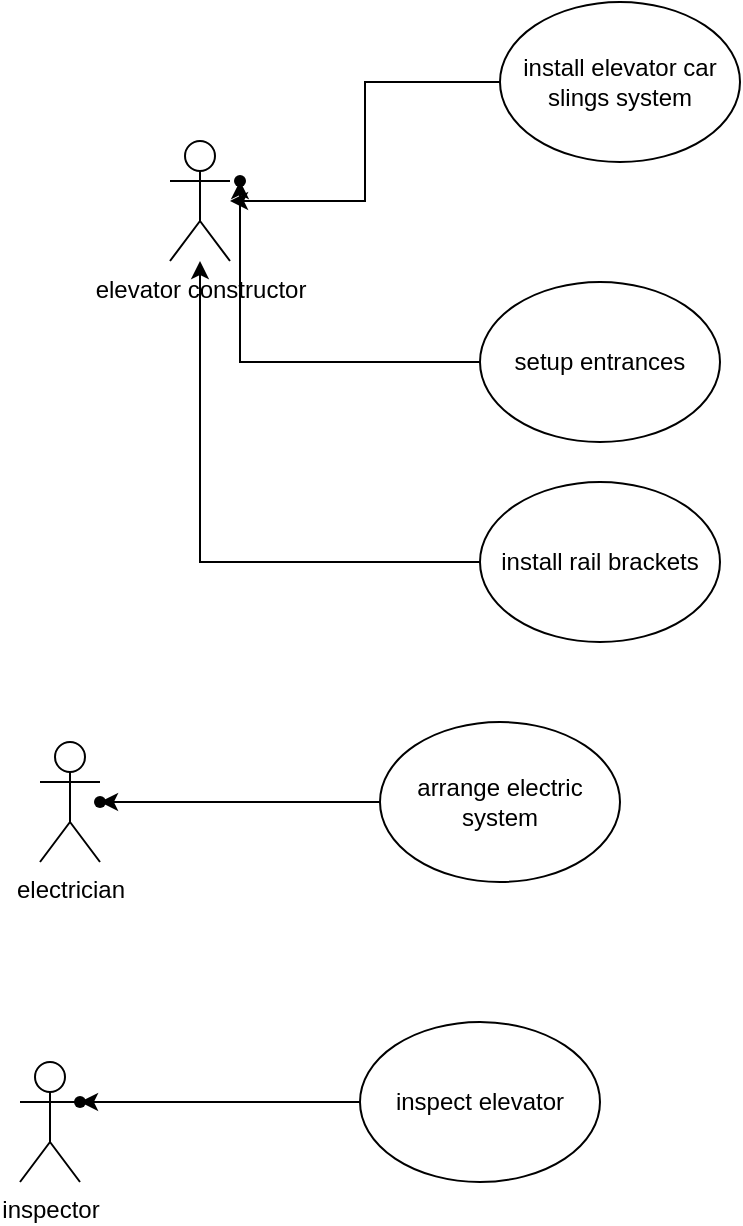 <mxfile version="15.4.1" type="github">
  <diagram id="on9B8JQCD6jIzvyLhSy-" name="Page-1">
    <mxGraphModel dx="1422" dy="762" grid="1" gridSize="10" guides="1" tooltips="1" connect="1" arrows="1" fold="1" page="1" pageScale="1" pageWidth="850" pageHeight="1100" math="0" shadow="0">
      <root>
        <mxCell id="0" />
        <mxCell id="1" parent="0" />
        <mxCell id="9ZOCP7OAqzHtzPYm-SiX-13" value="" style="edgeStyle=orthogonalEdgeStyle;rounded=0;orthogonalLoop=1;jettySize=auto;html=1;" edge="1" parent="1" source="9ZOCP7OAqzHtzPYm-SiX-1" target="9ZOCP7OAqzHtzPYm-SiX-5">
          <mxGeometry relative="1" as="geometry" />
        </mxCell>
        <mxCell id="9ZOCP7OAqzHtzPYm-SiX-1" value="install elevator car slings system" style="ellipse;whiteSpace=wrap;html=1;" vertex="1" parent="1">
          <mxGeometry x="500" y="20" width="120" height="80" as="geometry" />
        </mxCell>
        <mxCell id="9ZOCP7OAqzHtzPYm-SiX-16" value="" style="edgeStyle=orthogonalEdgeStyle;rounded=0;orthogonalLoop=1;jettySize=auto;html=1;" edge="1" parent="1" source="9ZOCP7OAqzHtzPYm-SiX-2" target="9ZOCP7OAqzHtzPYm-SiX-5">
          <mxGeometry relative="1" as="geometry" />
        </mxCell>
        <mxCell id="9ZOCP7OAqzHtzPYm-SiX-2" value="install rail brackets&lt;br&gt;" style="ellipse;whiteSpace=wrap;html=1;" vertex="1" parent="1">
          <mxGeometry x="490" y="260" width="120" height="80" as="geometry" />
        </mxCell>
        <mxCell id="9ZOCP7OAqzHtzPYm-SiX-5" value="elevator constructor&lt;br&gt;" style="shape=umlActor;verticalLabelPosition=bottom;verticalAlign=top;html=1;outlineConnect=0;" vertex="1" parent="1">
          <mxGeometry x="335" y="89.5" width="30" height="60" as="geometry" />
        </mxCell>
        <mxCell id="9ZOCP7OAqzHtzPYm-SiX-20" value="" style="edgeStyle=orthogonalEdgeStyle;rounded=0;orthogonalLoop=1;jettySize=auto;html=1;" edge="1" parent="1" source="9ZOCP7OAqzHtzPYm-SiX-18" target="9ZOCP7OAqzHtzPYm-SiX-19">
          <mxGeometry relative="1" as="geometry" />
        </mxCell>
        <mxCell id="9ZOCP7OAqzHtzPYm-SiX-18" value="setup entrances&lt;br&gt;" style="ellipse;whiteSpace=wrap;html=1;" vertex="1" parent="1">
          <mxGeometry x="490" y="160" width="120" height="80" as="geometry" />
        </mxCell>
        <mxCell id="9ZOCP7OAqzHtzPYm-SiX-19" value="" style="shape=waypoint;size=6;pointerEvents=1;points=[];fillColor=#ffffff;resizable=0;rotatable=0;perimeter=centerPerimeter;snapToPoint=1;" vertex="1" parent="1">
          <mxGeometry x="350" y="89.5" width="40" height="40" as="geometry" />
        </mxCell>
        <mxCell id="9ZOCP7OAqzHtzPYm-SiX-23" value="" style="edgeStyle=orthogonalEdgeStyle;rounded=0;orthogonalLoop=1;jettySize=auto;html=1;" edge="1" parent="1" source="9ZOCP7OAqzHtzPYm-SiX-21" target="9ZOCP7OAqzHtzPYm-SiX-22">
          <mxGeometry relative="1" as="geometry" />
        </mxCell>
        <mxCell id="9ZOCP7OAqzHtzPYm-SiX-21" value="arrange electric system" style="ellipse;whiteSpace=wrap;html=1;" vertex="1" parent="1">
          <mxGeometry x="440" y="380" width="120" height="80" as="geometry" />
        </mxCell>
        <mxCell id="9ZOCP7OAqzHtzPYm-SiX-22" value="" style="shape=waypoint;size=6;pointerEvents=1;points=[];fillColor=#ffffff;resizable=0;rotatable=0;perimeter=centerPerimeter;snapToPoint=1;" vertex="1" parent="1">
          <mxGeometry x="280" y="400" width="40" height="40" as="geometry" />
        </mxCell>
        <mxCell id="9ZOCP7OAqzHtzPYm-SiX-24" value="electrician&lt;br&gt;" style="shape=umlActor;verticalLabelPosition=bottom;verticalAlign=top;html=1;outlineConnect=0;" vertex="1" parent="1">
          <mxGeometry x="270" y="390" width="30" height="60" as="geometry" />
        </mxCell>
        <mxCell id="9ZOCP7OAqzHtzPYm-SiX-29" value="" style="edgeStyle=orthogonalEdgeStyle;rounded=0;orthogonalLoop=1;jettySize=auto;html=1;" edge="1" parent="1" source="9ZOCP7OAqzHtzPYm-SiX-27" target="9ZOCP7OAqzHtzPYm-SiX-28">
          <mxGeometry relative="1" as="geometry" />
        </mxCell>
        <mxCell id="9ZOCP7OAqzHtzPYm-SiX-27" value="inspect elevator&lt;br&gt;" style="ellipse;whiteSpace=wrap;html=1;" vertex="1" parent="1">
          <mxGeometry x="430" y="530" width="120" height="80" as="geometry" />
        </mxCell>
        <mxCell id="9ZOCP7OAqzHtzPYm-SiX-28" value="" style="shape=waypoint;size=6;pointerEvents=1;points=[];fillColor=#ffffff;resizable=0;rotatable=0;perimeter=centerPerimeter;snapToPoint=1;" vertex="1" parent="1">
          <mxGeometry x="270" y="550" width="40" height="40" as="geometry" />
        </mxCell>
        <mxCell id="9ZOCP7OAqzHtzPYm-SiX-30" value="inspector&lt;br&gt;" style="shape=umlActor;verticalLabelPosition=bottom;verticalAlign=top;html=1;outlineConnect=0;" vertex="1" parent="1">
          <mxGeometry x="260" y="550" width="30" height="60" as="geometry" />
        </mxCell>
      </root>
    </mxGraphModel>
  </diagram>
</mxfile>
